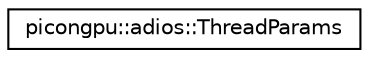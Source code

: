 digraph "Graphical Class Hierarchy"
{
 // LATEX_PDF_SIZE
  edge [fontname="Helvetica",fontsize="10",labelfontname="Helvetica",labelfontsize="10"];
  node [fontname="Helvetica",fontsize="10",shape=record];
  rankdir="LR";
  Node0 [label="picongpu::adios::ThreadParams",height=0.2,width=0.4,color="black", fillcolor="white", style="filled",URL="$structpicongpu_1_1adios_1_1_thread_params.html",tooltip=" "];
}

